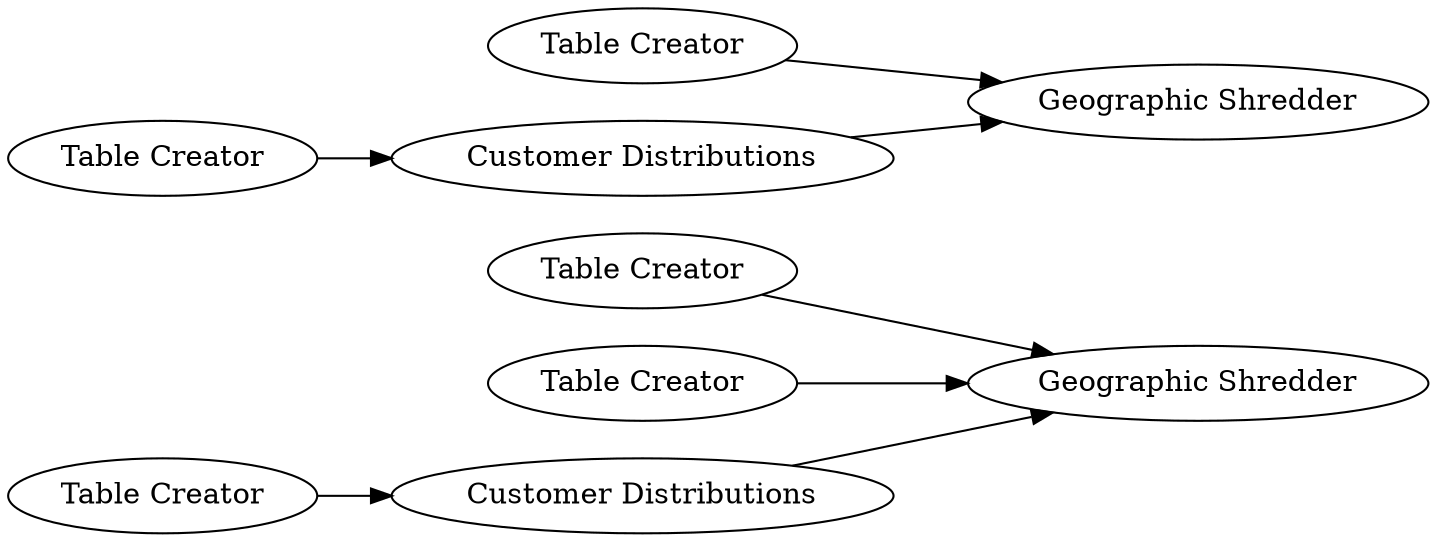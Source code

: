 digraph {
	"7125582806932063695_7" [label="Customer Distributions"]
	"7125582806932063695_5" [label="Geographic Shredder"]
	"7125582806932063695_1" [label="Table Creator"]
	"7125582806932063695_4" [label="Table Creator"]
	"7125582806932063695_9" [label="Table Creator"]
	"7125582806932063695_6" [label="Table Creator"]
	"7125582806932063695_10" [label="Table Creator"]
	"7125582806932063695_2" [label="Customer Distributions"]
	"7125582806932063695_8" [label="Geographic Shredder"]
	"7125582806932063695_2" -> "7125582806932063695_5"
	"7125582806932063695_4" -> "7125582806932063695_5"
	"7125582806932063695_10" -> "7125582806932063695_8"
	"7125582806932063695_7" -> "7125582806932063695_8"
	"7125582806932063695_1" -> "7125582806932063695_2"
	"7125582806932063695_6" -> "7125582806932063695_8"
	"7125582806932063695_9" -> "7125582806932063695_7"
	rankdir=LR
}
